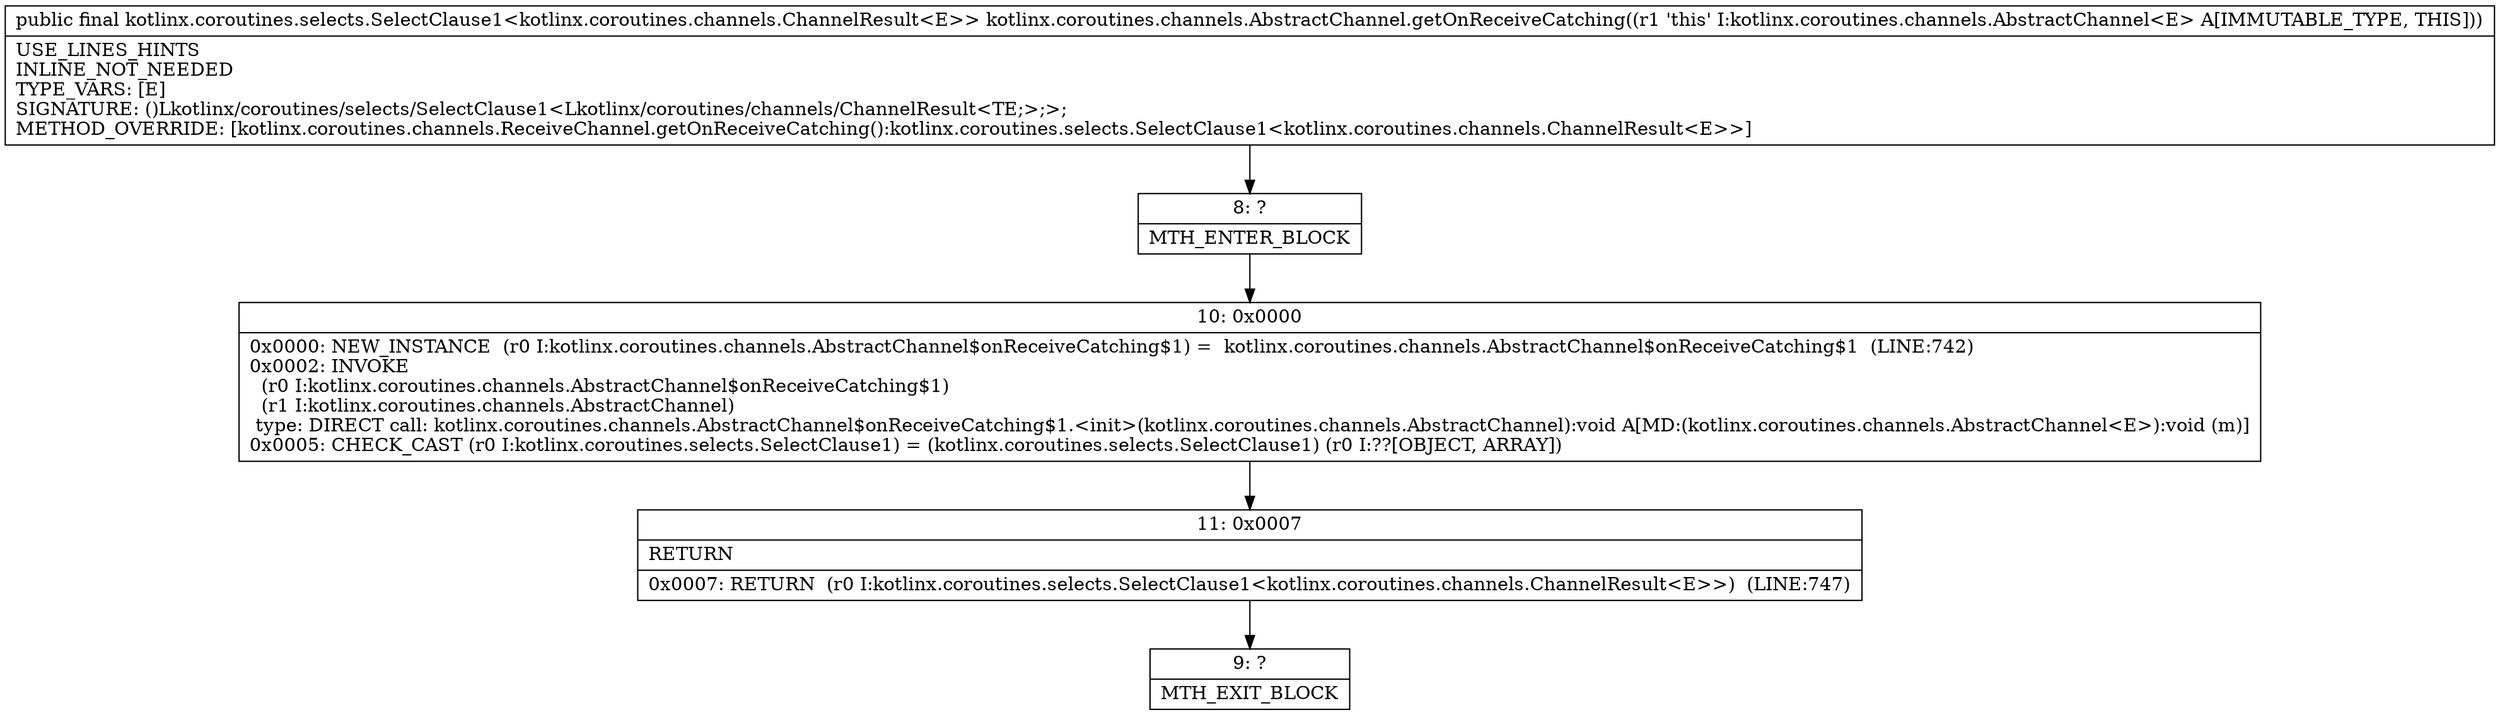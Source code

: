 digraph "CFG forkotlinx.coroutines.channels.AbstractChannel.getOnReceiveCatching()Lkotlinx\/coroutines\/selects\/SelectClause1;" {
Node_8 [shape=record,label="{8\:\ ?|MTH_ENTER_BLOCK\l}"];
Node_10 [shape=record,label="{10\:\ 0x0000|0x0000: NEW_INSTANCE  (r0 I:kotlinx.coroutines.channels.AbstractChannel$onReceiveCatching$1) =  kotlinx.coroutines.channels.AbstractChannel$onReceiveCatching$1  (LINE:742)\l0x0002: INVOKE  \l  (r0 I:kotlinx.coroutines.channels.AbstractChannel$onReceiveCatching$1)\l  (r1 I:kotlinx.coroutines.channels.AbstractChannel)\l type: DIRECT call: kotlinx.coroutines.channels.AbstractChannel$onReceiveCatching$1.\<init\>(kotlinx.coroutines.channels.AbstractChannel):void A[MD:(kotlinx.coroutines.channels.AbstractChannel\<E\>):void (m)]\l0x0005: CHECK_CAST (r0 I:kotlinx.coroutines.selects.SelectClause1) = (kotlinx.coroutines.selects.SelectClause1) (r0 I:??[OBJECT, ARRAY]) \l}"];
Node_11 [shape=record,label="{11\:\ 0x0007|RETURN\l|0x0007: RETURN  (r0 I:kotlinx.coroutines.selects.SelectClause1\<kotlinx.coroutines.channels.ChannelResult\<E\>\>)  (LINE:747)\l}"];
Node_9 [shape=record,label="{9\:\ ?|MTH_EXIT_BLOCK\l}"];
MethodNode[shape=record,label="{public final kotlinx.coroutines.selects.SelectClause1\<kotlinx.coroutines.channels.ChannelResult\<E\>\> kotlinx.coroutines.channels.AbstractChannel.getOnReceiveCatching((r1 'this' I:kotlinx.coroutines.channels.AbstractChannel\<E\> A[IMMUTABLE_TYPE, THIS]))  | USE_LINES_HINTS\lINLINE_NOT_NEEDED\lTYPE_VARS: [E]\lSIGNATURE: ()Lkotlinx\/coroutines\/selects\/SelectClause1\<Lkotlinx\/coroutines\/channels\/ChannelResult\<TE;\>;\>;\lMETHOD_OVERRIDE: [kotlinx.coroutines.channels.ReceiveChannel.getOnReceiveCatching():kotlinx.coroutines.selects.SelectClause1\<kotlinx.coroutines.channels.ChannelResult\<E\>\>]\l}"];
MethodNode -> Node_8;Node_8 -> Node_10;
Node_10 -> Node_11;
Node_11 -> Node_9;
}

